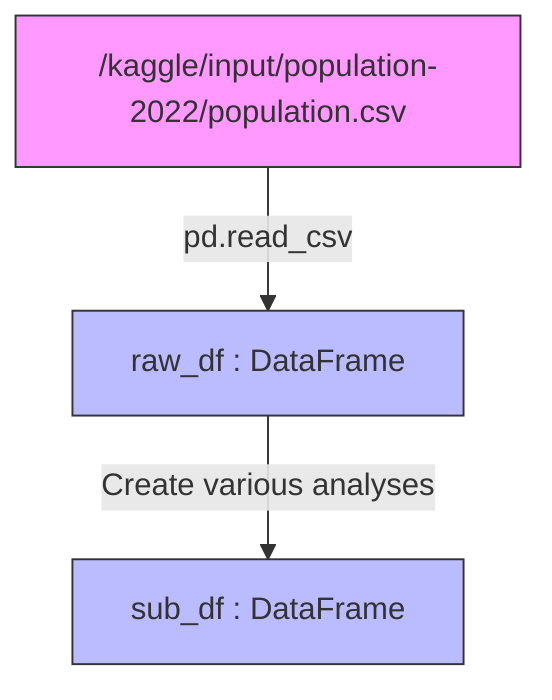 flowchart TD
    %% Data Source
    A["/kaggle/input/population-2022/population.csv"]:::dataSource
    
    %% Raw DataFrame from CSV
    B["raw_df : DataFrame"]:::dataVariable
    
    %% Sub DataFrame for analysis
    C["sub_df : DataFrame"]:::dataVariable
    
    %% Data Source to Raw DataFrame
    A -->|"pd.read_csv"| B
    
    %% Raw DataFrame to Sub DataFrame
    B -->|"Create various analyses"| C
    
    classDef dataSource fill:#f9f,stroke:#333,stroke-width:1px;
    classDef dataVariable fill:#bbf,stroke:#333,stroke-width:1px;
